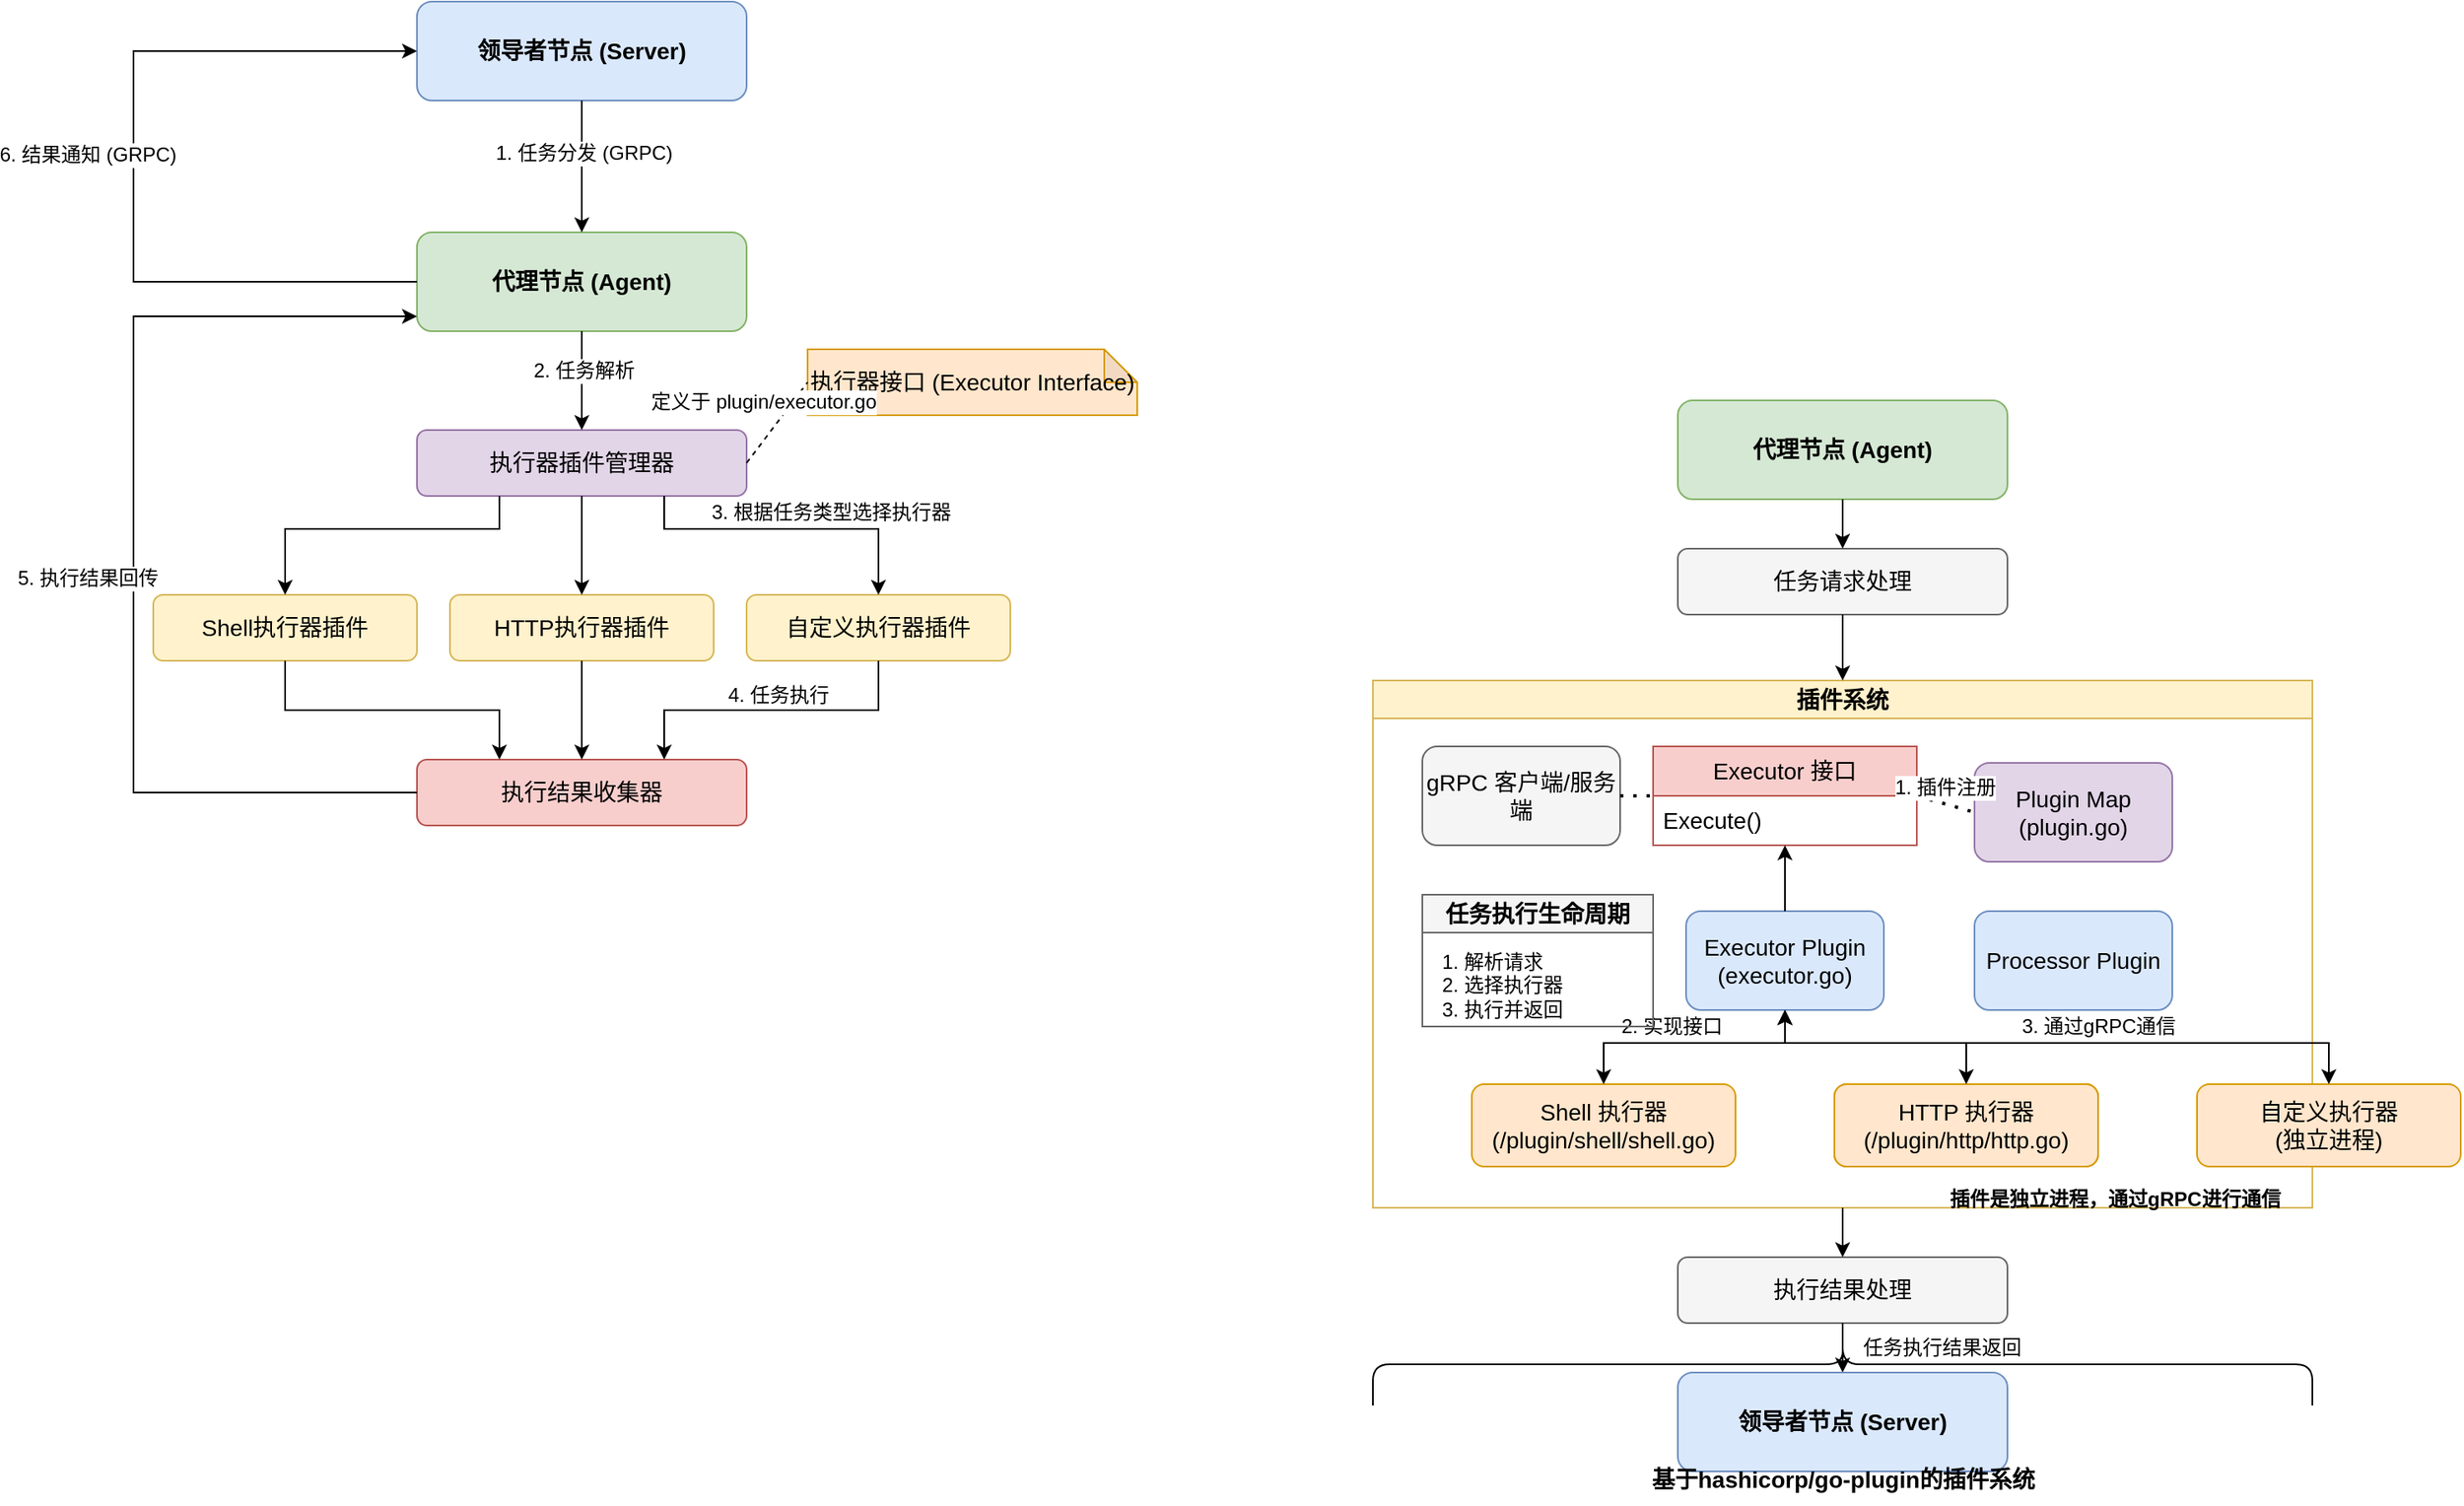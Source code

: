 <mxfile version="27.0.6">
  <diagram name="Page-1" id="IdJxYk8iF5WU8EB2HFbw">
    <mxGraphModel dx="794" dy="729" grid="0" gridSize="10" guides="1" tooltips="1" connect="1" arrows="1" fold="1" page="0" pageScale="1" pageWidth="850" pageHeight="1100" math="0" shadow="0">
      <root>
        <mxCell id="0" />
        <mxCell id="1" parent="0" />
        <mxCell id="Iuelgx7-SZ1FgF8hMtg--1" value="领导者节点 (Server)" style="rounded=1;whiteSpace=wrap;html=1;fillColor=#dae8fc;strokeColor=#6c8ebf;fontSize=14;fontStyle=1" vertex="1" parent="1">
          <mxGeometry x="770" y="130" width="200" height="60" as="geometry" />
        </mxCell>
        <mxCell id="Iuelgx7-SZ1FgF8hMtg--2" value="代理节点 (Agent)" style="rounded=1;whiteSpace=wrap;html=1;fillColor=#d5e8d4;strokeColor=#82b366;fontSize=14;fontStyle=1" vertex="1" parent="1">
          <mxGeometry x="770" y="270" width="200" height="60" as="geometry" />
        </mxCell>
        <mxCell id="Iuelgx7-SZ1FgF8hMtg--3" value="" style="edgeStyle=orthogonalEdgeStyle;rounded=0;orthogonalLoop=1;jettySize=auto;html=1;exitX=0.5;exitY=1;exitDx=0;exitDy=0;entryX=0.5;entryY=0;entryDx=0;entryDy=0;" edge="1" parent="1" source="Iuelgx7-SZ1FgF8hMtg--1" target="Iuelgx7-SZ1FgF8hMtg--2">
          <mxGeometry relative="1" as="geometry" />
        </mxCell>
        <mxCell id="Iuelgx7-SZ1FgF8hMtg--4" value="1. 任务分发 (GRPC)" style="edgeLabel;html=1;align=center;verticalAlign=middle;resizable=0;points=[];fontSize=12;" vertex="1" connectable="0" parent="Iuelgx7-SZ1FgF8hMtg--3">
          <mxGeometry x="-0.2" y="1" relative="1" as="geometry">
            <mxPoint as="offset" />
          </mxGeometry>
        </mxCell>
        <mxCell id="Iuelgx7-SZ1FgF8hMtg--5" value="执行器插件管理器" style="rounded=1;whiteSpace=wrap;html=1;fillColor=#e1d5e7;strokeColor=#9673a6;fontSize=14;" vertex="1" parent="1">
          <mxGeometry x="770" y="390" width="200" height="40" as="geometry" />
        </mxCell>
        <mxCell id="Iuelgx7-SZ1FgF8hMtg--6" value="" style="edgeStyle=orthogonalEdgeStyle;rounded=0;orthogonalLoop=1;jettySize=auto;html=1;exitX=0.5;exitY=1;exitDx=0;exitDy=0;entryX=0.5;entryY=0;entryDx=0;entryDy=0;" edge="1" parent="1" source="Iuelgx7-SZ1FgF8hMtg--2" target="Iuelgx7-SZ1FgF8hMtg--5">
          <mxGeometry relative="1" as="geometry" />
        </mxCell>
        <mxCell id="Iuelgx7-SZ1FgF8hMtg--7" value="2. 任务解析" style="edgeLabel;html=1;align=center;verticalAlign=middle;resizable=0;points=[];fontSize=12;" vertex="1" connectable="0" parent="Iuelgx7-SZ1FgF8hMtg--6">
          <mxGeometry x="-0.2" y="1" relative="1" as="geometry">
            <mxPoint as="offset" />
          </mxGeometry>
        </mxCell>
        <mxCell id="Iuelgx7-SZ1FgF8hMtg--8" value="Shell执行器插件" style="rounded=1;whiteSpace=wrap;html=1;fillColor=#fff2cc;strokeColor=#d6b656;fontSize=14;" vertex="1" parent="1">
          <mxGeometry x="610" y="490" width="160" height="40" as="geometry" />
        </mxCell>
        <mxCell id="Iuelgx7-SZ1FgF8hMtg--9" value="HTTP执行器插件" style="rounded=1;whiteSpace=wrap;html=1;fillColor=#fff2cc;strokeColor=#d6b656;fontSize=14;" vertex="1" parent="1">
          <mxGeometry x="790" y="490" width="160" height="40" as="geometry" />
        </mxCell>
        <mxCell id="Iuelgx7-SZ1FgF8hMtg--10" value="自定义执行器插件" style="rounded=1;whiteSpace=wrap;html=1;fillColor=#fff2cc;strokeColor=#d6b656;fontSize=14;" vertex="1" parent="1">
          <mxGeometry x="970" y="490" width="160" height="40" as="geometry" />
        </mxCell>
        <mxCell id="Iuelgx7-SZ1FgF8hMtg--11" value="" style="edgeStyle=orthogonalEdgeStyle;rounded=0;orthogonalLoop=1;jettySize=auto;html=1;exitX=0.25;exitY=1;exitDx=0;exitDy=0;entryX=0.5;entryY=0;entryDx=0;entryDy=0;" edge="1" parent="1" source="Iuelgx7-SZ1FgF8hMtg--5" target="Iuelgx7-SZ1FgF8hMtg--8">
          <mxGeometry relative="1" as="geometry">
            <Array as="points">
              <mxPoint x="820" y="450" />
              <mxPoint x="690" y="450" />
            </Array>
          </mxGeometry>
        </mxCell>
        <mxCell id="Iuelgx7-SZ1FgF8hMtg--12" value="" style="edgeStyle=orthogonalEdgeStyle;rounded=0;orthogonalLoop=1;jettySize=auto;html=1;exitX=0.5;exitY=1;exitDx=0;exitDy=0;entryX=0.5;entryY=0;entryDx=0;entryDy=0;" edge="1" parent="1" source="Iuelgx7-SZ1FgF8hMtg--5" target="Iuelgx7-SZ1FgF8hMtg--9">
          <mxGeometry relative="1" as="geometry" />
        </mxCell>
        <mxCell id="Iuelgx7-SZ1FgF8hMtg--13" value="" style="edgeStyle=orthogonalEdgeStyle;rounded=0;orthogonalLoop=1;jettySize=auto;html=1;exitX=0.75;exitY=1;exitDx=0;exitDy=0;entryX=0.5;entryY=0;entryDx=0;entryDy=0;" edge="1" parent="1" source="Iuelgx7-SZ1FgF8hMtg--5" target="Iuelgx7-SZ1FgF8hMtg--10">
          <mxGeometry relative="1" as="geometry">
            <Array as="points">
              <mxPoint x="920" y="450" />
              <mxPoint x="1050" y="450" />
            </Array>
          </mxGeometry>
        </mxCell>
        <mxCell id="Iuelgx7-SZ1FgF8hMtg--14" value="3. 根据任务类型选择执行器" style="edgeLabel;html=1;align=center;verticalAlign=middle;resizable=0;points=[];fontSize=12;" vertex="1" connectable="0" parent="Iuelgx7-SZ1FgF8hMtg--13">
          <mxGeometry x="0.067" y="1" relative="1" as="geometry">
            <mxPoint x="19" y="-9" as="offset" />
          </mxGeometry>
        </mxCell>
        <mxCell id="Iuelgx7-SZ1FgF8hMtg--15" value="执行结果收集器" style="rounded=1;whiteSpace=wrap;html=1;fillColor=#f8cecc;strokeColor=#b85450;fontSize=14;" vertex="1" parent="1">
          <mxGeometry x="770" y="590" width="200" height="40" as="geometry" />
        </mxCell>
        <mxCell id="Iuelgx7-SZ1FgF8hMtg--16" value="" style="edgeStyle=orthogonalEdgeStyle;rounded=0;orthogonalLoop=1;jettySize=auto;html=1;exitX=0.5;exitY=1;exitDx=0;exitDy=0;entryX=0.25;entryY=0;entryDx=0;entryDy=0;" edge="1" parent="1" source="Iuelgx7-SZ1FgF8hMtg--8" target="Iuelgx7-SZ1FgF8hMtg--15">
          <mxGeometry relative="1" as="geometry">
            <Array as="points">
              <mxPoint x="690" y="560" />
              <mxPoint x="820" y="560" />
            </Array>
          </mxGeometry>
        </mxCell>
        <mxCell id="Iuelgx7-SZ1FgF8hMtg--17" value="" style="edgeStyle=orthogonalEdgeStyle;rounded=0;orthogonalLoop=1;jettySize=auto;html=1;exitX=0.5;exitY=1;exitDx=0;exitDy=0;entryX=0.5;entryY=0;entryDx=0;entryDy=0;" edge="1" parent="1" source="Iuelgx7-SZ1FgF8hMtg--9" target="Iuelgx7-SZ1FgF8hMtg--15">
          <mxGeometry relative="1" as="geometry" />
        </mxCell>
        <mxCell id="Iuelgx7-SZ1FgF8hMtg--18" value="" style="edgeStyle=orthogonalEdgeStyle;rounded=0;orthogonalLoop=1;jettySize=auto;html=1;exitX=0.5;exitY=1;exitDx=0;exitDy=0;entryX=0.75;entryY=0;entryDx=0;entryDy=0;" edge="1" parent="1" source="Iuelgx7-SZ1FgF8hMtg--10" target="Iuelgx7-SZ1FgF8hMtg--15">
          <mxGeometry relative="1" as="geometry">
            <Array as="points">
              <mxPoint x="1050" y="560" />
              <mxPoint x="920" y="560" />
            </Array>
          </mxGeometry>
        </mxCell>
        <mxCell id="Iuelgx7-SZ1FgF8hMtg--19" value="4. 任务执行" style="edgeLabel;html=1;align=center;verticalAlign=middle;resizable=0;points=[];fontSize=12;" vertex="1" connectable="0" parent="Iuelgx7-SZ1FgF8hMtg--18">
          <mxGeometry x="0.067" y="1" relative="1" as="geometry">
            <mxPoint x="10" y="-10" as="offset" />
          </mxGeometry>
        </mxCell>
        <mxCell id="Iuelgx7-SZ1FgF8hMtg--20" value="" style="edgeStyle=orthogonalEdgeStyle;rounded=0;orthogonalLoop=1;jettySize=auto;html=1;exitX=0;exitY=0.5;exitDx=0;exitDy=0;" edge="1" parent="1" source="Iuelgx7-SZ1FgF8hMtg--15">
          <mxGeometry relative="1" as="geometry">
            <Array as="points">
              <mxPoint x="598" y="610" />
              <mxPoint x="598" y="321" />
              <mxPoint x="770" y="321" />
            </Array>
            <mxPoint x="770" y="321" as="targetPoint" />
          </mxGeometry>
        </mxCell>
        <mxCell id="Iuelgx7-SZ1FgF8hMtg--21" value="5. 执行结果回传" style="edgeLabel;html=1;align=center;verticalAlign=middle;resizable=0;points=[];fontSize=12;" vertex="1" connectable="0" parent="Iuelgx7-SZ1FgF8hMtg--20">
          <mxGeometry x="0.053" y="-1" relative="1" as="geometry">
            <mxPoint x="-29" y="31" as="offset" />
          </mxGeometry>
        </mxCell>
        <mxCell id="Iuelgx7-SZ1FgF8hMtg--22" value="" style="edgeStyle=orthogonalEdgeStyle;rounded=0;orthogonalLoop=1;jettySize=auto;html=1;exitX=0;exitY=0.5;exitDx=0;exitDy=0;entryX=0;entryY=0.5;entryDx=0;entryDy=0;" edge="1" parent="1" source="Iuelgx7-SZ1FgF8hMtg--2" target="Iuelgx7-SZ1FgF8hMtg--1">
          <mxGeometry relative="1" as="geometry">
            <Array as="points">
              <mxPoint x="598" y="300" />
              <mxPoint x="598" y="160" />
            </Array>
          </mxGeometry>
        </mxCell>
        <mxCell id="Iuelgx7-SZ1FgF8hMtg--23" value="6. 结果通知 (GRPC)" style="edgeLabel;html=1;align=center;verticalAlign=middle;resizable=0;points=[];fontSize=12;" vertex="1" connectable="0" parent="Iuelgx7-SZ1FgF8hMtg--22">
          <mxGeometry x="-0.053" y="-1" relative="1" as="geometry">
            <mxPoint x="-29" y="-20" as="offset" />
          </mxGeometry>
        </mxCell>
        <mxCell id="Iuelgx7-SZ1FgF8hMtg--24" value="执行器接口 (Executor Interface)" style="shape=note;whiteSpace=wrap;html=1;backgroundOutline=1;darkOpacity=0.05;fillColor=#ffe6cc;strokeColor=#d79b00;fontSize=14;size=20;" vertex="1" parent="1">
          <mxGeometry x="1007" y="341" width="200" height="40" as="geometry" />
        </mxCell>
        <mxCell id="Iuelgx7-SZ1FgF8hMtg--25" value="" style="endArrow=none;dashed=1;html=1;rounded=0;entryX=0;entryY=0.5;entryDx=0;entryDy=0;entryPerimeter=0;exitX=1;exitY=0.5;exitDx=0;exitDy=0;" edge="1" parent="1" source="Iuelgx7-SZ1FgF8hMtg--5" target="Iuelgx7-SZ1FgF8hMtg--24">
          <mxGeometry width="50" height="50" relative="1" as="geometry">
            <mxPoint x="850" y="470" as="sourcePoint" />
            <mxPoint x="900" y="420" as="targetPoint" />
          </mxGeometry>
        </mxCell>
        <mxCell id="Iuelgx7-SZ1FgF8hMtg--26" value="定义于 plugin/executor.go" style="edgeLabel;html=1;align=center;verticalAlign=middle;resizable=0;points=[];fontSize=12;" vertex="1" connectable="0" parent="Iuelgx7-SZ1FgF8hMtg--25">
          <mxGeometry x="0.117" y="1" relative="1" as="geometry">
            <mxPoint x="-10" y="-9" as="offset" />
          </mxGeometry>
        </mxCell>
        <mxCell id="Iuelgx7-SZ1FgF8hMtg--27" value="代理节点 (Agent)" style="rounded=1;whiteSpace=wrap;html=1;fillColor=#d5e8d4;strokeColor=#82b366;fontSize=14;fontStyle=1" vertex="1" parent="1">
          <mxGeometry x="1535" y="372" width="200" height="60" as="geometry" />
        </mxCell>
        <mxCell id="Iuelgx7-SZ1FgF8hMtg--28" value="任务请求处理" style="rounded=1;whiteSpace=wrap;html=1;fillColor=#f5f5f5;strokeColor=#666666;fontSize=14;" vertex="1" parent="1">
          <mxGeometry x="1535" y="462" width="200" height="40" as="geometry" />
        </mxCell>
        <mxCell id="Iuelgx7-SZ1FgF8hMtg--29" value="" style="edgeStyle=orthogonalEdgeStyle;rounded=0;orthogonalLoop=1;jettySize=auto;html=1;exitX=0.5;exitY=1;exitDx=0;exitDy=0;entryX=0.5;entryY=0;entryDx=0;entryDy=0;" edge="1" parent="1" source="Iuelgx7-SZ1FgF8hMtg--27" target="Iuelgx7-SZ1FgF8hMtg--28">
          <mxGeometry relative="1" as="geometry" />
        </mxCell>
        <mxCell id="Iuelgx7-SZ1FgF8hMtg--30" value="插件系统" style="swimlane;whiteSpace=wrap;html=1;fillColor=#fff2cc;strokeColor=#d6b656;fontSize=14;fontStyle=1" vertex="1" parent="1">
          <mxGeometry x="1350" y="542" width="570" height="320" as="geometry" />
        </mxCell>
        <mxCell id="Iuelgx7-SZ1FgF8hMtg--31" value="Plugin Map&lt;br&gt;(plugin.go)" style="rounded=1;whiteSpace=wrap;html=1;fillColor=#e1d5e7;strokeColor=#9673a6;fontSize=14;" vertex="1" parent="Iuelgx7-SZ1FgF8hMtg--30">
          <mxGeometry x="365" y="50" width="120" height="60" as="geometry" />
        </mxCell>
        <mxCell id="Iuelgx7-SZ1FgF8hMtg--32" value="Executor Plugin&lt;br&gt;(executor.go)" style="rounded=1;whiteSpace=wrap;html=1;fillColor=#dae8fc;strokeColor=#6c8ebf;fontSize=14;" vertex="1" parent="Iuelgx7-SZ1FgF8hMtg--30">
          <mxGeometry x="190" y="140" width="120" height="60" as="geometry" />
        </mxCell>
        <mxCell id="Iuelgx7-SZ1FgF8hMtg--33" value="Processor Plugin" style="rounded=1;whiteSpace=wrap;html=1;fillColor=#dae8fc;strokeColor=#6c8ebf;fontSize=14;" vertex="1" parent="Iuelgx7-SZ1FgF8hMtg--30">
          <mxGeometry x="365" y="140" width="120" height="60" as="geometry" />
        </mxCell>
        <mxCell id="Iuelgx7-SZ1FgF8hMtg--34" value="Shell 执行器&lt;br&gt;(/plugin/shell/shell.go)" style="rounded=1;whiteSpace=wrap;html=1;fillColor=#ffe6cc;strokeColor=#d79b00;fontSize=14;" vertex="1" parent="Iuelgx7-SZ1FgF8hMtg--30">
          <mxGeometry x="60" y="245" width="160" height="50" as="geometry" />
        </mxCell>
        <mxCell id="Iuelgx7-SZ1FgF8hMtg--35" value="HTTP 执行器&lt;br&gt;(/plugin/http/http.go)" style="rounded=1;whiteSpace=wrap;html=1;fillColor=#ffe6cc;strokeColor=#d79b00;fontSize=14;" vertex="1" parent="Iuelgx7-SZ1FgF8hMtg--30">
          <mxGeometry x="280" y="245" width="160" height="50" as="geometry" />
        </mxCell>
        <mxCell id="Iuelgx7-SZ1FgF8hMtg--36" value="自定义执行器插件" style="rounded=1;whiteSpace=wrap;html=1;fillColor=#ffe6cc;strokeColor=#d79b00;fontSize=14;" vertex="1" parent="Iuelgx7-SZ1FgF8hMtg--30">
          <mxGeometry x="280" y="245" width="160" height="50" as="geometry" />
        </mxCell>
        <mxCell id="Iuelgx7-SZ1FgF8hMtg--37" value="自定义执行器插件" style="rounded=1;whiteSpace=wrap;html=1;fillColor=#ffe6cc;strokeColor=#d79b00;fontSize=14;" vertex="1" parent="Iuelgx7-SZ1FgF8hMtg--30">
          <mxGeometry x="280" y="245" width="160" height="50" as="geometry" />
        </mxCell>
        <mxCell id="Iuelgx7-SZ1FgF8hMtg--38" value="Executor 接口" style="swimlane;fontStyle=0;childLayout=stackLayout;horizontal=1;startSize=30;horizontalStack=0;resizeParent=1;resizeParentMax=0;resizeLast=0;collapsible=1;marginBottom=0;whiteSpace=wrap;html=1;fillColor=#f8cecc;strokeColor=#b85450;fontSize=14;" vertex="1" parent="Iuelgx7-SZ1FgF8hMtg--30">
          <mxGeometry x="170" y="40" width="160" height="60" as="geometry" />
        </mxCell>
        <mxCell id="Iuelgx7-SZ1FgF8hMtg--39" value="Execute()" style="text;strokeColor=none;fillColor=none;align=left;verticalAlign=middle;spacingLeft=4;spacingRight=4;overflow=hidden;points=[[0,0.5],[1,0.5]];portConstraint=eastwest;rotatable=0;whiteSpace=wrap;html=1;fontSize=14;" vertex="1" parent="Iuelgx7-SZ1FgF8hMtg--38">
          <mxGeometry y="30" width="160" height="30" as="geometry" />
        </mxCell>
        <mxCell id="Iuelgx7-SZ1FgF8hMtg--40" value="gRPC 客户端/服务端" style="rounded=1;whiteSpace=wrap;html=1;fillColor=#f5f5f5;strokeColor=#666666;fontSize=14;" vertex="1" parent="Iuelgx7-SZ1FgF8hMtg--30">
          <mxGeometry x="30" y="40" width="120" height="60" as="geometry" />
        </mxCell>
        <mxCell id="Iuelgx7-SZ1FgF8hMtg--41" value="HTTP 执行器&lt;br&gt;(/plugin/http/http.go)" style="rounded=1;whiteSpace=wrap;html=1;fillColor=#ffe6cc;strokeColor=#d79b00;fontSize=14;" vertex="1" parent="Iuelgx7-SZ1FgF8hMtg--30">
          <mxGeometry x="280" y="245" width="160" height="50" as="geometry" />
        </mxCell>
        <mxCell id="Iuelgx7-SZ1FgF8hMtg--42" value="自定义执行器&lt;br&gt;(独立进程)" style="rounded=1;whiteSpace=wrap;html=1;fillColor=#ffe6cc;strokeColor=#d79b00;fontSize=14;" vertex="1" parent="Iuelgx7-SZ1FgF8hMtg--30">
          <mxGeometry x="500" y="245" width="160" height="50" as="geometry" />
        </mxCell>
        <mxCell id="Iuelgx7-SZ1FgF8hMtg--43" value="" style="endArrow=classic;startArrow=classic;html=1;rounded=0;exitX=0.5;exitY=0;exitDx=0;exitDy=0;entryX=0.5;entryY=1;entryDx=0;entryDy=0;" edge="1" parent="Iuelgx7-SZ1FgF8hMtg--30" source="Iuelgx7-SZ1FgF8hMtg--34" target="Iuelgx7-SZ1FgF8hMtg--32">
          <mxGeometry width="50" height="50" relative="1" as="geometry">
            <mxPoint x="250" y="220" as="sourcePoint" />
            <mxPoint x="300" y="170" as="targetPoint" />
            <Array as="points">
              <mxPoint x="140" y="220" />
              <mxPoint x="250" y="220" />
            </Array>
          </mxGeometry>
        </mxCell>
        <mxCell id="Iuelgx7-SZ1FgF8hMtg--44" value="2. 实现接口" style="edgeLabel;html=1;align=center;verticalAlign=middle;resizable=0;points=[];fontSize=12;" vertex="1" connectable="0" parent="Iuelgx7-SZ1FgF8hMtg--43">
          <mxGeometry x="-0.286" y="-2" relative="1" as="geometry">
            <mxPoint x="10" y="-12" as="offset" />
          </mxGeometry>
        </mxCell>
        <mxCell id="Iuelgx7-SZ1FgF8hMtg--45" value="" style="endArrow=classic;startArrow=classic;html=1;rounded=0;exitX=0.5;exitY=0;exitDx=0;exitDy=0;entryX=0.5;entryY=1;entryDx=0;entryDy=0;" edge="1" parent="Iuelgx7-SZ1FgF8hMtg--30" source="Iuelgx7-SZ1FgF8hMtg--41" target="Iuelgx7-SZ1FgF8hMtg--32">
          <mxGeometry width="50" height="50" relative="1" as="geometry">
            <mxPoint x="150" y="245" as="sourcePoint" />
            <mxPoint x="260" y="200" as="targetPoint" />
            <Array as="points">
              <mxPoint x="360" y="220" />
              <mxPoint x="250" y="220" />
            </Array>
          </mxGeometry>
        </mxCell>
        <mxCell id="Iuelgx7-SZ1FgF8hMtg--46" value="" style="endArrow=classic;startArrow=classic;html=1;rounded=0;exitX=0.5;exitY=0;exitDx=0;exitDy=0;entryX=0.5;entryY=1;entryDx=0;entryDy=0;" edge="1" parent="Iuelgx7-SZ1FgF8hMtg--30" source="Iuelgx7-SZ1FgF8hMtg--42" target="Iuelgx7-SZ1FgF8hMtg--32">
          <mxGeometry width="50" height="50" relative="1" as="geometry">
            <mxPoint x="160" y="255" as="sourcePoint" />
            <mxPoint x="270" y="210" as="targetPoint" />
            <Array as="points">
              <mxPoint x="580" y="220" />
              <mxPoint x="250" y="220" />
            </Array>
          </mxGeometry>
        </mxCell>
        <mxCell id="Iuelgx7-SZ1FgF8hMtg--47" value="3. 通过gRPC通信" style="edgeLabel;html=1;align=center;verticalAlign=middle;resizable=0;points=[];fontSize=12;" vertex="1" connectable="0" parent="Iuelgx7-SZ1FgF8hMtg--46">
          <mxGeometry x="0.2" y="-3" relative="1" as="geometry">
            <mxPoint x="60" y="-7" as="offset" />
          </mxGeometry>
        </mxCell>
        <mxCell id="Iuelgx7-SZ1FgF8hMtg--48" value="" style="endArrow=classic;html=1;rounded=0;exitX=0.5;exitY=0;exitDx=0;exitDy=0;entryX=0.5;entryY=1;entryDx=0;entryDy=0;" edge="1" parent="Iuelgx7-SZ1FgF8hMtg--30" source="Iuelgx7-SZ1FgF8hMtg--32" target="Iuelgx7-SZ1FgF8hMtg--38">
          <mxGeometry width="50" height="50" relative="1" as="geometry">
            <mxPoint x="260" y="180" as="sourcePoint" />
            <mxPoint x="310" y="130" as="targetPoint" />
          </mxGeometry>
        </mxCell>
        <mxCell id="Iuelgx7-SZ1FgF8hMtg--49" value="" style="endArrow=none;dashed=1;html=1;dashPattern=1 3;strokeWidth=2;rounded=0;exitX=1;exitY=0.5;exitDx=0;exitDy=0;entryX=0;entryY=0.5;entryDx=0;entryDy=0;" edge="1" parent="Iuelgx7-SZ1FgF8hMtg--30" source="Iuelgx7-SZ1FgF8hMtg--38" target="Iuelgx7-SZ1FgF8hMtg--31">
          <mxGeometry width="50" height="50" relative="1" as="geometry">
            <mxPoint x="260" y="180" as="sourcePoint" />
            <mxPoint x="310" y="130" as="targetPoint" />
          </mxGeometry>
        </mxCell>
        <mxCell id="Iuelgx7-SZ1FgF8hMtg--50" value="1. 插件注册" style="edgeLabel;html=1;align=center;verticalAlign=middle;resizable=0;points=[];fontSize=12;" vertex="1" connectable="0" parent="Iuelgx7-SZ1FgF8hMtg--49">
          <mxGeometry x="-0.052" y="-1" relative="1" as="geometry">
            <mxPoint y="-11" as="offset" />
          </mxGeometry>
        </mxCell>
        <mxCell id="Iuelgx7-SZ1FgF8hMtg--51" value="" style="endArrow=none;dashed=1;html=1;dashPattern=1 3;strokeWidth=2;rounded=0;exitX=1;exitY=0.5;exitDx=0;exitDy=0;entryX=0;entryY=0.5;entryDx=0;entryDy=0;" edge="1" parent="Iuelgx7-SZ1FgF8hMtg--30" source="Iuelgx7-SZ1FgF8hMtg--40" target="Iuelgx7-SZ1FgF8hMtg--38">
          <mxGeometry width="50" height="50" relative="1" as="geometry">
            <mxPoint x="260" y="180" as="sourcePoint" />
            <mxPoint x="310" y="130" as="targetPoint" />
          </mxGeometry>
        </mxCell>
        <mxCell id="Iuelgx7-SZ1FgF8hMtg--52" value="任务执行生命周期" style="swimlane;whiteSpace=wrap;html=1;fontSize=14;fillColor=#f5f5f5;strokeColor=#666666;" vertex="1" parent="Iuelgx7-SZ1FgF8hMtg--30">
          <mxGeometry x="30" y="130" width="140" height="80" as="geometry" />
        </mxCell>
        <mxCell id="Iuelgx7-SZ1FgF8hMtg--53" value="1. 解析请求&lt;br&gt;2. 选择执行器&lt;br&gt;3. 执行并返回" style="text;html=1;align=left;verticalAlign=middle;resizable=0;points=[];autosize=1;strokeColor=none;fillColor=none;fontSize=12;" vertex="1" parent="Iuelgx7-SZ1FgF8hMtg--52">
          <mxGeometry x="10" y="30" width="100" height="50" as="geometry" />
        </mxCell>
        <mxCell id="Iuelgx7-SZ1FgF8hMtg--54" value="" style="endArrow=classic;html=1;rounded=0;exitX=0.5;exitY=1;exitDx=0;exitDy=0;entryX=0.5;entryY=0;entryDx=0;entryDy=0;" edge="1" parent="1" source="Iuelgx7-SZ1FgF8hMtg--28" target="Iuelgx7-SZ1FgF8hMtg--30">
          <mxGeometry width="50" height="50" relative="1" as="geometry">
            <mxPoint x="1610" y="662" as="sourcePoint" />
            <mxPoint x="1660" y="612" as="targetPoint" />
          </mxGeometry>
        </mxCell>
        <mxCell id="Iuelgx7-SZ1FgF8hMtg--55" value="执行结果处理" style="rounded=1;whiteSpace=wrap;html=1;fillColor=#f5f5f5;strokeColor=#666666;fontSize=14;" vertex="1" parent="1">
          <mxGeometry x="1535" y="892" width="200" height="40" as="geometry" />
        </mxCell>
        <mxCell id="Iuelgx7-SZ1FgF8hMtg--56" value="" style="endArrow=classic;html=1;rounded=0;exitX=0.5;exitY=1;exitDx=0;exitDy=0;entryX=0.5;entryY=0;entryDx=0;entryDy=0;" edge="1" parent="1" source="Iuelgx7-SZ1FgF8hMtg--30" target="Iuelgx7-SZ1FgF8hMtg--55">
          <mxGeometry width="50" height="50" relative="1" as="geometry">
            <mxPoint x="1610" y="792" as="sourcePoint" />
            <mxPoint x="1660" y="742" as="targetPoint" />
          </mxGeometry>
        </mxCell>
        <mxCell id="Iuelgx7-SZ1FgF8hMtg--57" value="" style="endArrow=classic;html=1;rounded=0;exitX=0.5;exitY=1;exitDx=0;exitDy=0;entryX=0.5;entryY=0;entryDx=0;entryDy=0;" edge="1" parent="1" source="Iuelgx7-SZ1FgF8hMtg--55" target="Iuelgx7-SZ1FgF8hMtg--58">
          <mxGeometry width="50" height="50" relative="1" as="geometry">
            <mxPoint x="1610" y="792" as="sourcePoint" />
            <mxPoint x="1635" y="972" as="targetPoint" />
          </mxGeometry>
        </mxCell>
        <mxCell id="Iuelgx7-SZ1FgF8hMtg--58" value="领导者节点 (Server)" style="rounded=1;whiteSpace=wrap;html=1;fillColor=#dae8fc;strokeColor=#6c8ebf;fontSize=14;fontStyle=1" vertex="1" parent="1">
          <mxGeometry x="1535" y="962" width="200" height="60" as="geometry" />
        </mxCell>
        <mxCell id="Iuelgx7-SZ1FgF8hMtg--59" value="任务执行结果返回" style="text;html=1;align=center;verticalAlign=middle;resizable=0;points=[];autosize=1;strokeColor=none;fillColor=none;fontSize=12;" vertex="1" parent="1">
          <mxGeometry x="1635" y="932" width="120" height="30" as="geometry" />
        </mxCell>
        <mxCell id="Iuelgx7-SZ1FgF8hMtg--60" value="" style="shape=curlyBracket;whiteSpace=wrap;html=1;rounded=1;labelPosition=left;verticalLabelPosition=middle;align=right;verticalAlign=middle;rotation=90;" vertex="1" parent="1">
          <mxGeometry x="1610" y="672" width="50" height="570" as="geometry" />
        </mxCell>
        <mxCell id="Iuelgx7-SZ1FgF8hMtg--61" value="基于hashicorp/go-plugin的插件系统" style="text;html=1;align=center;verticalAlign=middle;resizable=0;points=[];autosize=1;strokeColor=none;fillColor=none;fontSize=14;fontStyle=1" vertex="1" parent="1">
          <mxGeometry x="1510" y="1012" width="250" height="30" as="geometry" />
        </mxCell>
        <mxCell id="Iuelgx7-SZ1FgF8hMtg--62" value="插件是独立进程，通过gRPC进行通信" style="text;html=1;align=center;verticalAlign=middle;resizable=0;points=[];autosize=1;strokeColor=none;fillColor=none;fontSize=12;fontStyle=1" vertex="1" parent="1">
          <mxGeometry x="1690" y="842" width="220" height="30" as="geometry" />
        </mxCell>
      </root>
    </mxGraphModel>
  </diagram>
</mxfile>
